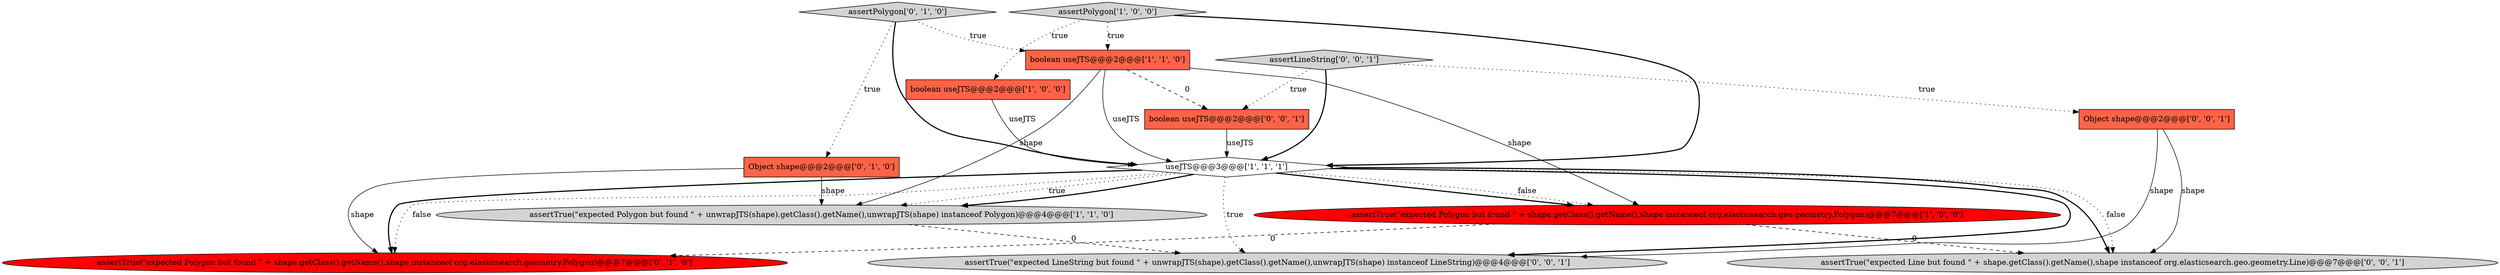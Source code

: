 digraph {
11 [style = filled, label = "Object shape@@@2@@@['0', '0', '1']", fillcolor = tomato, shape = box image = "AAA0AAABBB3BBB"];
13 [style = filled, label = "assertTrue(\"expected LineString but found \" + unwrapJTS(shape).getClass().getName(),unwrapJTS(shape) instanceof LineString)@@@4@@@['0', '0', '1']", fillcolor = lightgray, shape = ellipse image = "AAA0AAABBB3BBB"];
2 [style = filled, label = "boolean useJTS@@@2@@@['1', '1', '0']", fillcolor = tomato, shape = box image = "AAA0AAABBB1BBB"];
12 [style = filled, label = "boolean useJTS@@@2@@@['0', '0', '1']", fillcolor = tomato, shape = box image = "AAA0AAABBB3BBB"];
8 [style = filled, label = "assertPolygon['0', '1', '0']", fillcolor = lightgray, shape = diamond image = "AAA0AAABBB2BBB"];
1 [style = filled, label = "assertTrue(\"expected Polygon but found \" + unwrapJTS(shape).getClass().getName(),unwrapJTS(shape) instanceof Polygon)@@@4@@@['1', '1', '0']", fillcolor = lightgray, shape = ellipse image = "AAA0AAABBB1BBB"];
10 [style = filled, label = "assertTrue(\"expected Line but found \" + shape.getClass().getName(),shape instanceof org.elasticsearch.geo.geometry.Line)@@@7@@@['0', '0', '1']", fillcolor = lightgray, shape = ellipse image = "AAA0AAABBB3BBB"];
5 [style = filled, label = "useJTS@@@3@@@['1', '1', '1']", fillcolor = white, shape = diamond image = "AAA0AAABBB1BBB"];
0 [style = filled, label = "boolean useJTS@@@2@@@['1', '0', '0']", fillcolor = tomato, shape = box image = "AAA0AAABBB1BBB"];
4 [style = filled, label = "assertPolygon['1', '0', '0']", fillcolor = lightgray, shape = diamond image = "AAA0AAABBB1BBB"];
3 [style = filled, label = "assertTrue(\"expected Polygon but found \" + shape.getClass().getName(),shape instanceof org.elasticsearch.geo.geometry.Polygon)@@@7@@@['1', '0', '0']", fillcolor = red, shape = ellipse image = "AAA1AAABBB1BBB"];
9 [style = filled, label = "assertLineString['0', '0', '1']", fillcolor = lightgray, shape = diamond image = "AAA0AAABBB3BBB"];
7 [style = filled, label = "assertTrue(\"expected Polygon but found \" + shape.getClass().getName(),shape instanceof org.elasticsearch.geometry.Polygon)@@@7@@@['0', '1', '0']", fillcolor = red, shape = ellipse image = "AAA1AAABBB2BBB"];
6 [style = filled, label = "Object shape@@@2@@@['0', '1', '0']", fillcolor = tomato, shape = box image = "AAA0AAABBB2BBB"];
5->3 [style = bold, label=""];
5->10 [style = bold, label=""];
9->12 [style = dotted, label="true"];
2->3 [style = solid, label="shape"];
3->7 [style = dashed, label="0"];
8->2 [style = dotted, label="true"];
9->11 [style = dotted, label="true"];
4->0 [style = dotted, label="true"];
5->7 [style = dotted, label="false"];
5->1 [style = dotted, label="true"];
11->10 [style = solid, label="shape"];
5->10 [style = dotted, label="false"];
2->1 [style = solid, label="shape"];
1->13 [style = dashed, label="0"];
5->1 [style = bold, label=""];
5->13 [style = dotted, label="true"];
2->12 [style = dashed, label="0"];
11->13 [style = solid, label="shape"];
6->7 [style = solid, label="shape"];
12->5 [style = solid, label="useJTS"];
8->6 [style = dotted, label="true"];
8->5 [style = bold, label=""];
2->5 [style = solid, label="useJTS"];
5->13 [style = bold, label=""];
5->3 [style = dotted, label="false"];
9->5 [style = bold, label=""];
5->7 [style = bold, label=""];
3->10 [style = dashed, label="0"];
4->5 [style = bold, label=""];
4->2 [style = dotted, label="true"];
0->5 [style = solid, label="useJTS"];
6->1 [style = solid, label="shape"];
}
